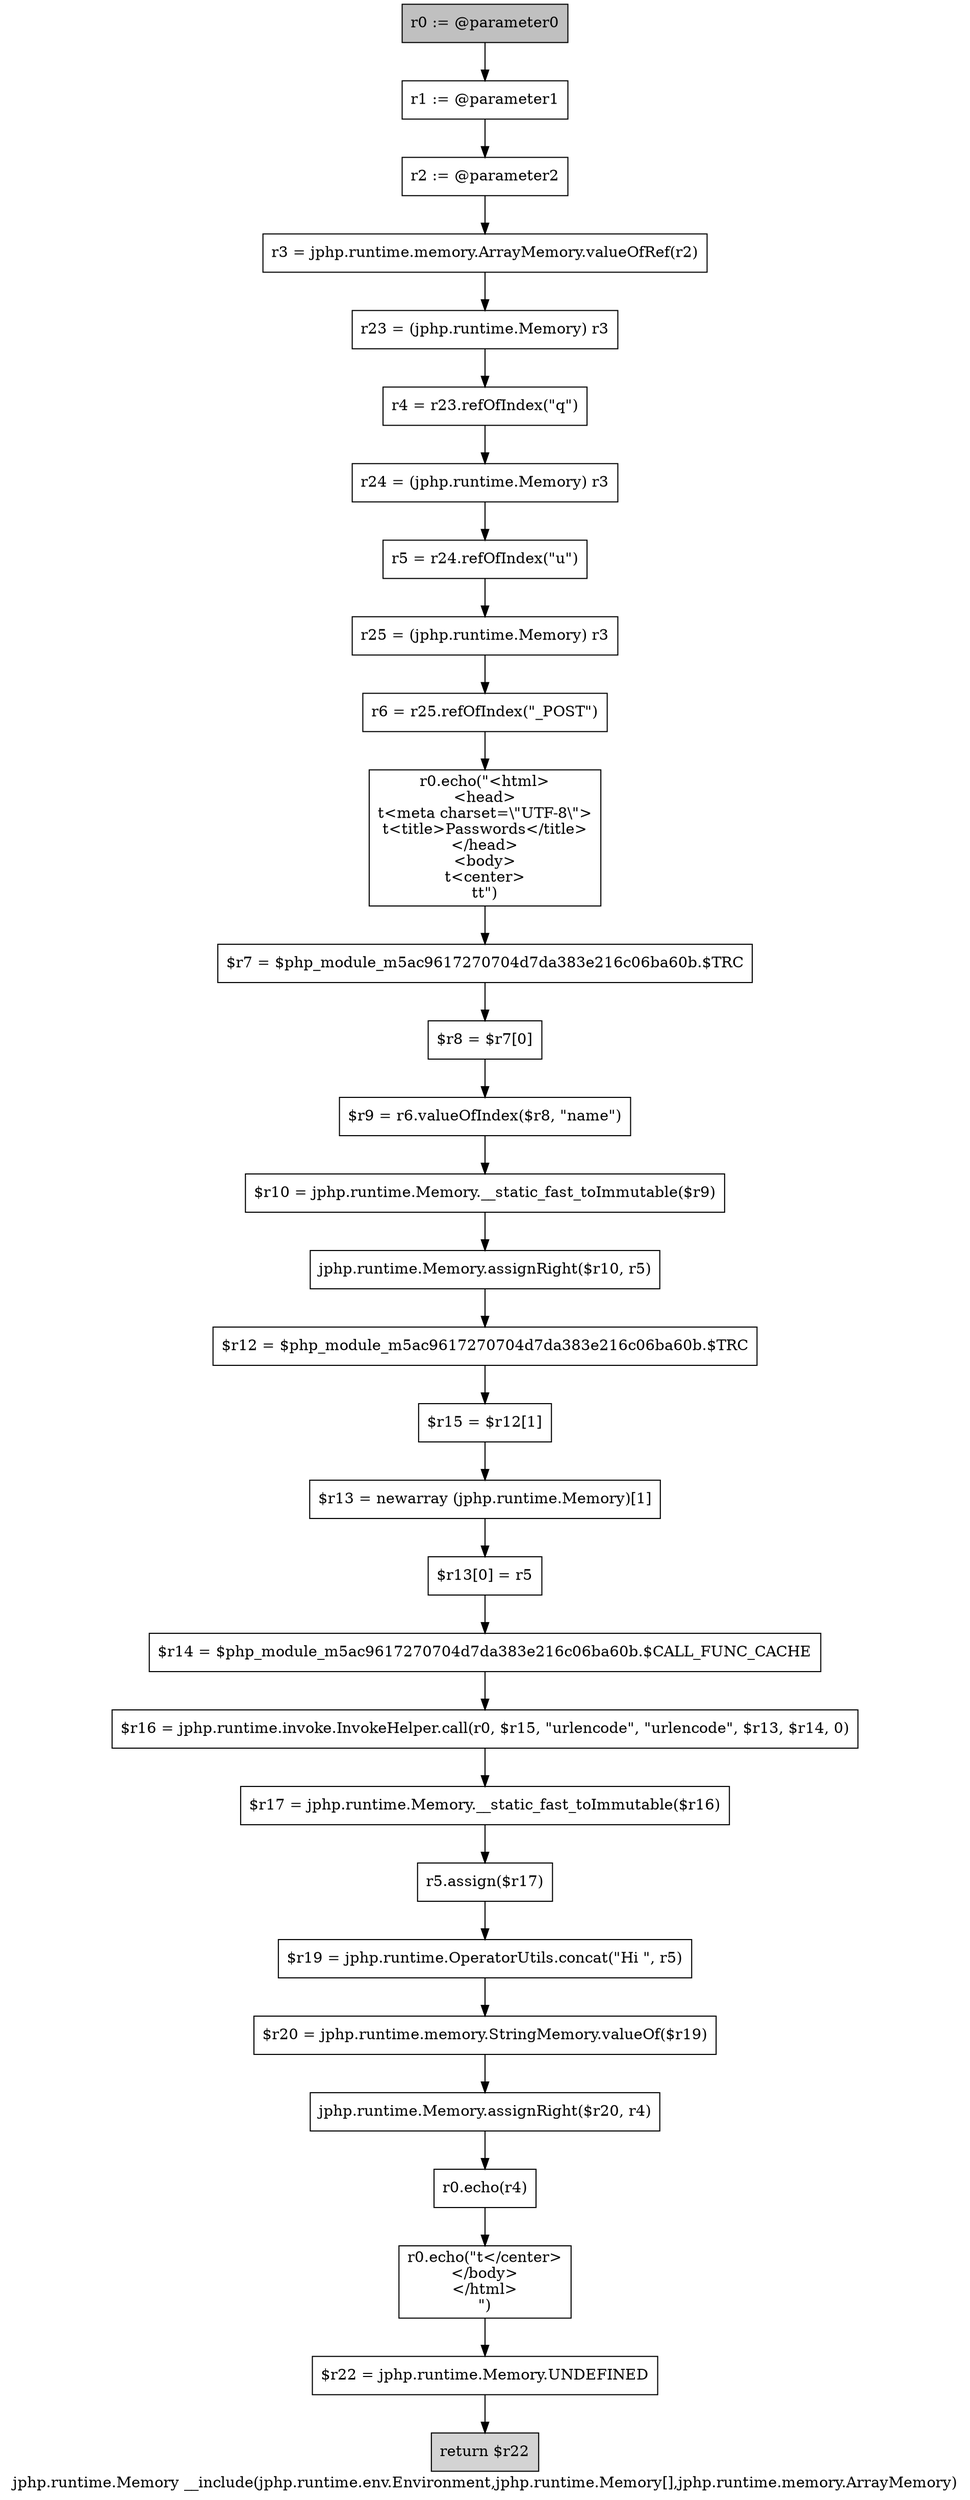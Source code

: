 digraph "jphp.runtime.Memory __include(jphp.runtime.env.Environment,jphp.runtime.Memory[],jphp.runtime.memory.ArrayMemory)" {
    label="jphp.runtime.Memory __include(jphp.runtime.env.Environment,jphp.runtime.Memory[],jphp.runtime.memory.ArrayMemory)";
    node [shape=box];
    "0" [style=filled,fillcolor=gray,label="r0 := @parameter0",];
    "1" [label="r1 := @parameter1",];
    "0"->"1";
    "2" [label="r2 := @parameter2",];
    "1"->"2";
    "3" [label="r3 = jphp.runtime.memory.ArrayMemory.valueOfRef(r2)",];
    "2"->"3";
    "4" [label="r23 = (jphp.runtime.Memory) r3",];
    "3"->"4";
    "5" [label="r4 = r23.refOfIndex(\"q\")",];
    "4"->"5";
    "6" [label="r24 = (jphp.runtime.Memory) r3",];
    "5"->"6";
    "7" [label="r5 = r24.refOfIndex(\"u\")",];
    "6"->"7";
    "8" [label="r25 = (jphp.runtime.Memory) r3",];
    "7"->"8";
    "9" [label="r6 = r25.refOfIndex(\"_POST\")",];
    "8"->"9";
    "10" [label="r0.echo(\"<html>\n<head>\n\t<meta charset=\\\"UTF-8\\\">\n\t<title>Passwords</title>\n</head>\n<body>\n\t<center>\n\t\t\")",];
    "9"->"10";
    "11" [label="$r7 = $php_module_m5ac9617270704d7da383e216c06ba60b.$TRC",];
    "10"->"11";
    "12" [label="$r8 = $r7[0]",];
    "11"->"12";
    "13" [label="$r9 = r6.valueOfIndex($r8, \"name\")",];
    "12"->"13";
    "14" [label="$r10 = jphp.runtime.Memory.__static_fast_toImmutable($r9)",];
    "13"->"14";
    "15" [label="jphp.runtime.Memory.assignRight($r10, r5)",];
    "14"->"15";
    "16" [label="$r12 = $php_module_m5ac9617270704d7da383e216c06ba60b.$TRC",];
    "15"->"16";
    "17" [label="$r15 = $r12[1]",];
    "16"->"17";
    "18" [label="$r13 = newarray (jphp.runtime.Memory)[1]",];
    "17"->"18";
    "19" [label="$r13[0] = r5",];
    "18"->"19";
    "20" [label="$r14 = $php_module_m5ac9617270704d7da383e216c06ba60b.$CALL_FUNC_CACHE",];
    "19"->"20";
    "21" [label="$r16 = jphp.runtime.invoke.InvokeHelper.call(r0, $r15, \"urlencode\", \"urlencode\", $r13, $r14, 0)",];
    "20"->"21";
    "22" [label="$r17 = jphp.runtime.Memory.__static_fast_toImmutable($r16)",];
    "21"->"22";
    "23" [label="r5.assign($r17)",];
    "22"->"23";
    "24" [label="$r19 = jphp.runtime.OperatorUtils.concat(\"Hi \", r5)",];
    "23"->"24";
    "25" [label="$r20 = jphp.runtime.memory.StringMemory.valueOf($r19)",];
    "24"->"25";
    "26" [label="jphp.runtime.Memory.assignRight($r20, r4)",];
    "25"->"26";
    "27" [label="r0.echo(r4)",];
    "26"->"27";
    "28" [label="r0.echo(\"\t</center>\n</body>\n</html>\n\")",];
    "27"->"28";
    "29" [label="$r22 = jphp.runtime.Memory.UNDEFINED",];
    "28"->"29";
    "30" [style=filled,fillcolor=lightgray,label="return $r22",];
    "29"->"30";
}
